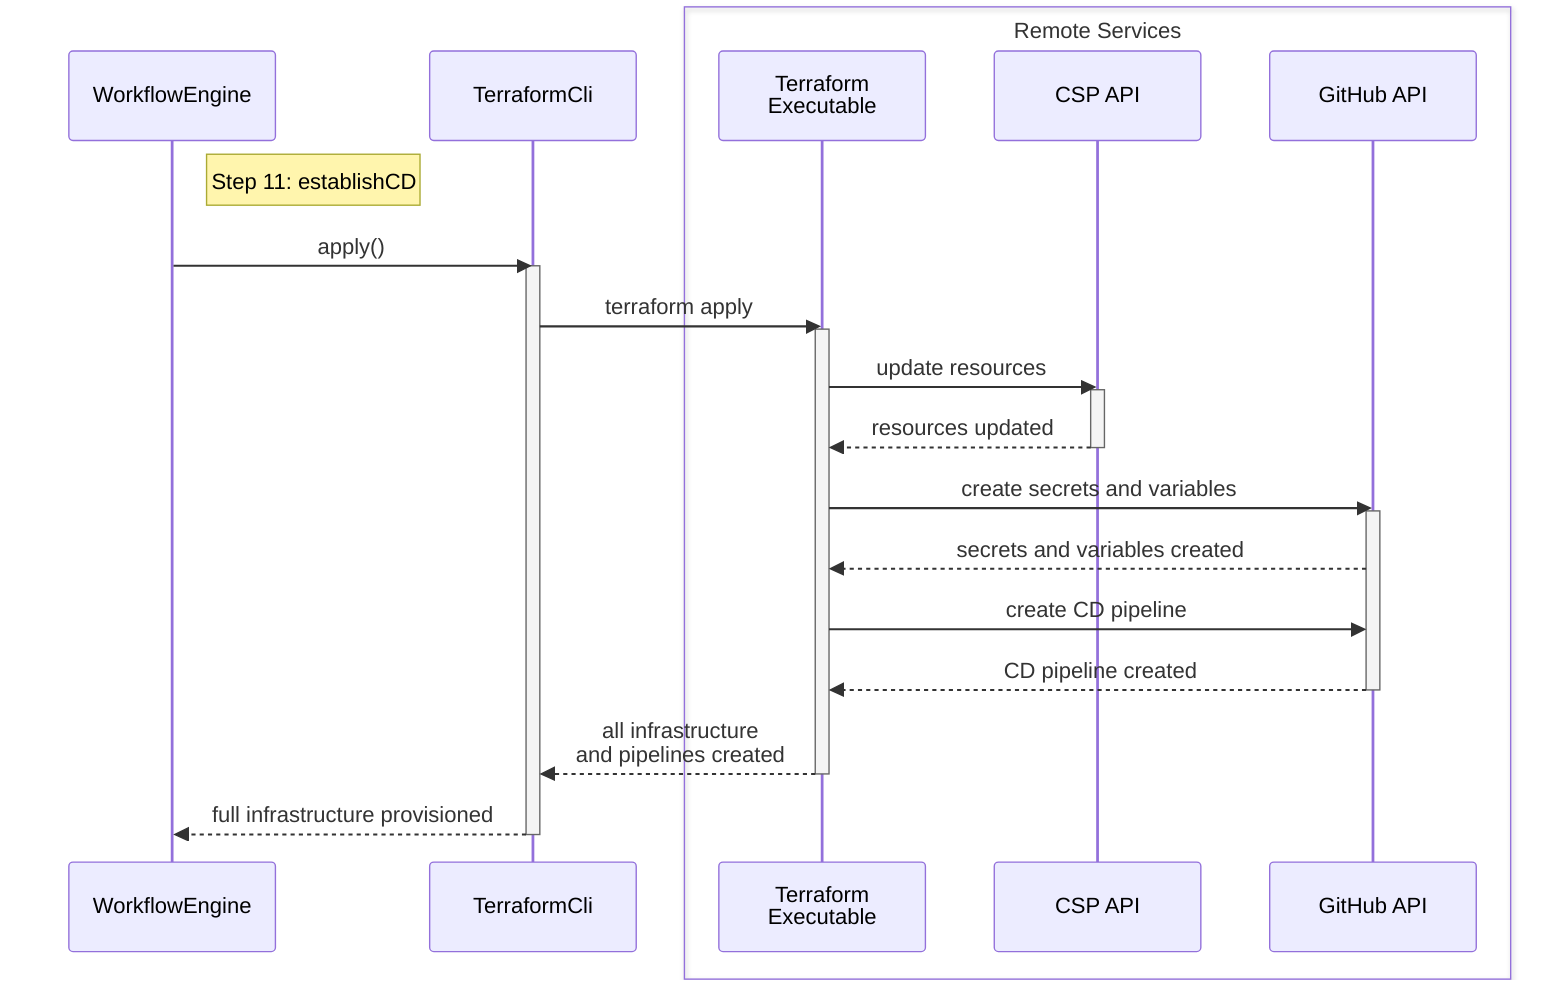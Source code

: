 ---
config:
  theme: default
  look: classic
---
sequenceDiagram
    participant WE as WorkflowEngine
    participant TF as TerraformCli
    
    box Remote Services
    participant TFExec as Terraform<br>Executable
    participant CSPAPI as CSP API
    participant GHAPI as GitHub API
    end

    note right of WE: Step 11: establishCD
    WE->>TF: apply()
    activate TF
    TF->>TFExec: terraform apply
    activate TFExec
    TFExec->>CSPAPI: update resources
    activate CSPAPI
    CSPAPI-->>TFExec: resources updated
    deactivate CSPAPI
    TFExec->>GHAPI: create secrets and variables
    activate GHAPI
    GHAPI-->>TFExec: secrets and variables created
    TFExec->>GHAPI: create CD pipeline
    GHAPI-->>TFExec: CD pipeline created
    deactivate GHAPI
    TFExec-->>TF: all infrastructure<br> and pipelines created
    deactivate TFExec
    TF-->>WE: full infrastructure provisioned
    deactivate TF